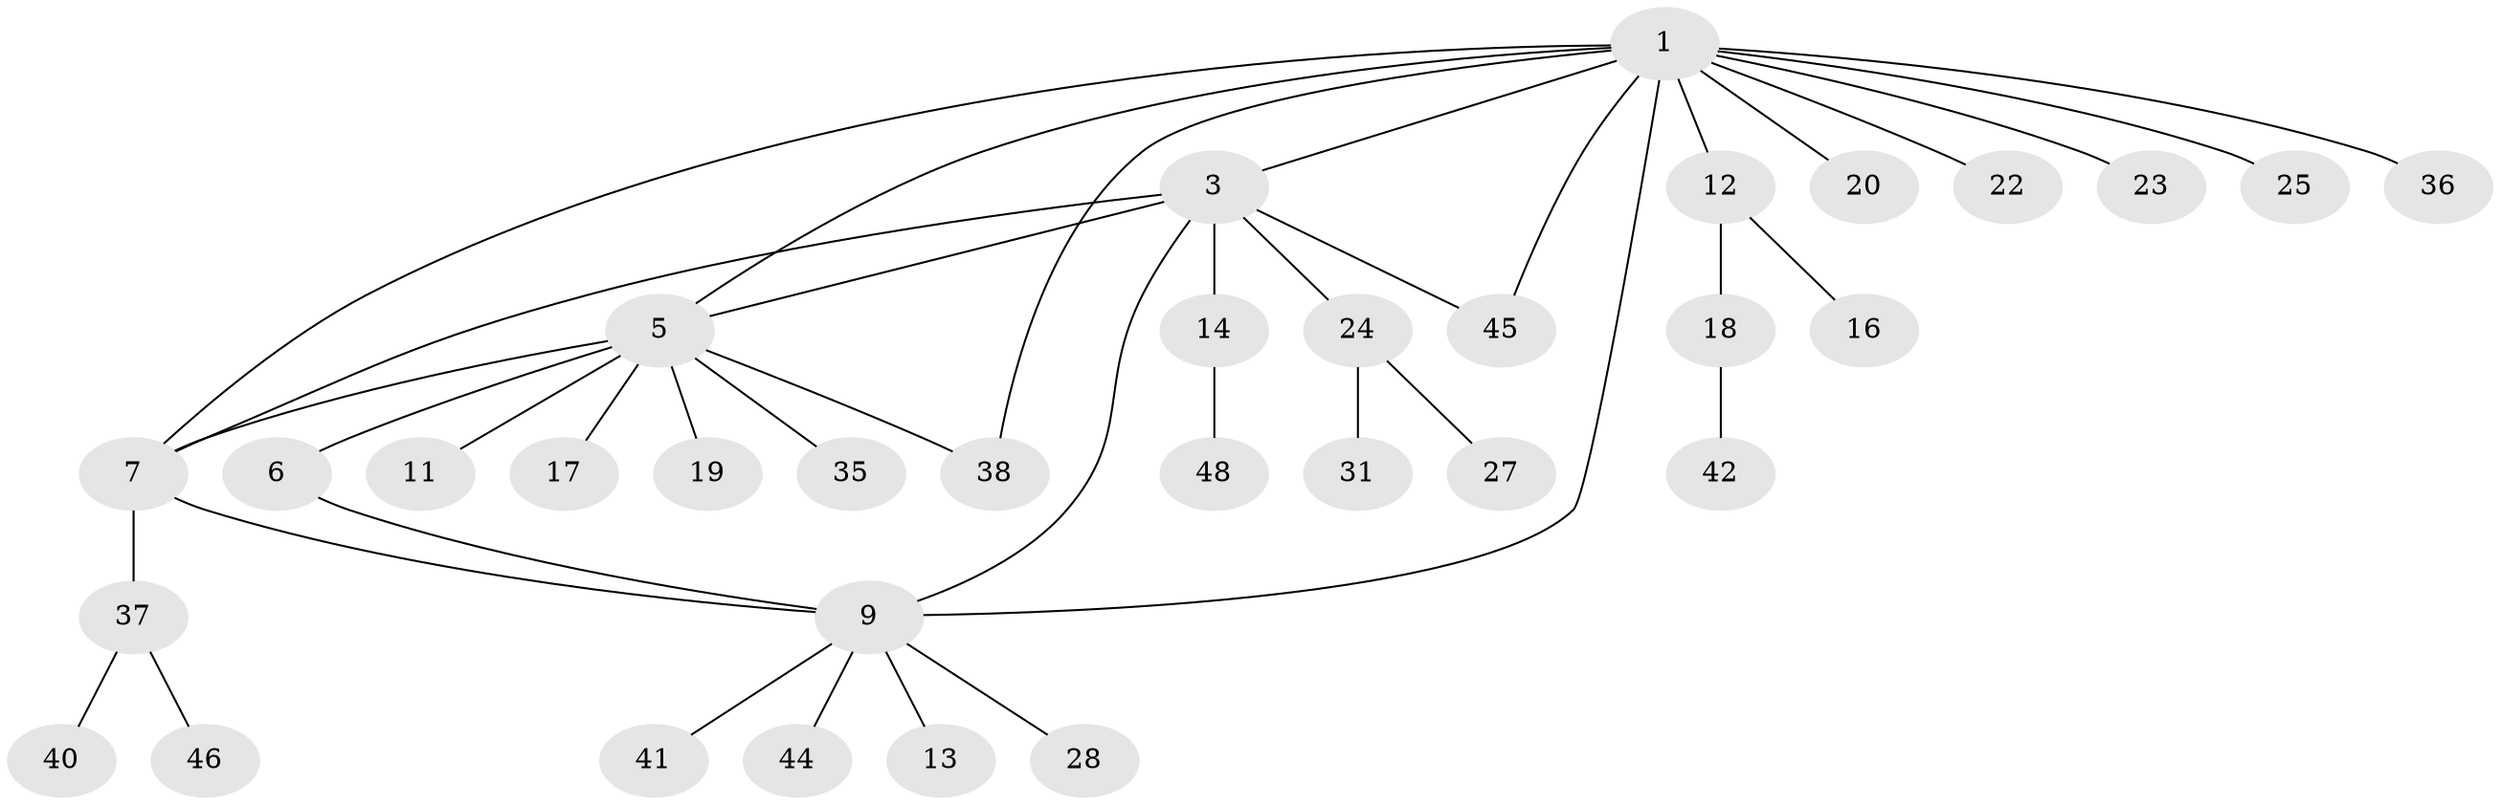 // original degree distribution, {7: 0.041666666666666664, 4: 0.125, 5: 0.020833333333333332, 9: 0.020833333333333332, 2: 0.22916666666666666, 8: 0.020833333333333332, 1: 0.5, 3: 0.041666666666666664}
// Generated by graph-tools (version 1.1) at 2025/42/03/06/25 10:42:07]
// undirected, 33 vertices, 40 edges
graph export_dot {
graph [start="1"]
  node [color=gray90,style=filled];
  1 [super="+2"];
  3 [super="+4"];
  5 [super="+15"];
  6;
  7 [super="+8"];
  9 [super="+10"];
  11;
  12 [super="+39"];
  13 [super="+32"];
  14 [super="+26"];
  16 [super="+21"];
  17 [super="+29"];
  18 [super="+33"];
  19;
  20;
  22;
  23;
  24 [super="+30"];
  25;
  27 [super="+34"];
  28;
  31;
  35;
  36;
  37 [super="+43"];
  38;
  40 [super="+47"];
  41;
  42;
  44;
  45;
  46;
  48;
  1 -- 5;
  1 -- 9;
  1 -- 22;
  1 -- 36;
  1 -- 38;
  1 -- 45;
  1 -- 3;
  1 -- 20;
  1 -- 23;
  1 -- 25;
  1 -- 12;
  1 -- 7;
  3 -- 14;
  3 -- 24;
  3 -- 5;
  3 -- 7;
  3 -- 9;
  3 -- 45;
  5 -- 6;
  5 -- 7 [weight=2];
  5 -- 11;
  5 -- 17;
  5 -- 19;
  5 -- 35;
  5 -- 38;
  6 -- 9;
  7 -- 37;
  7 -- 9;
  9 -- 13;
  9 -- 41;
  9 -- 44;
  9 -- 28;
  12 -- 16;
  12 -- 18;
  14 -- 48;
  18 -- 42;
  24 -- 27;
  24 -- 31;
  37 -- 40;
  37 -- 46;
}
